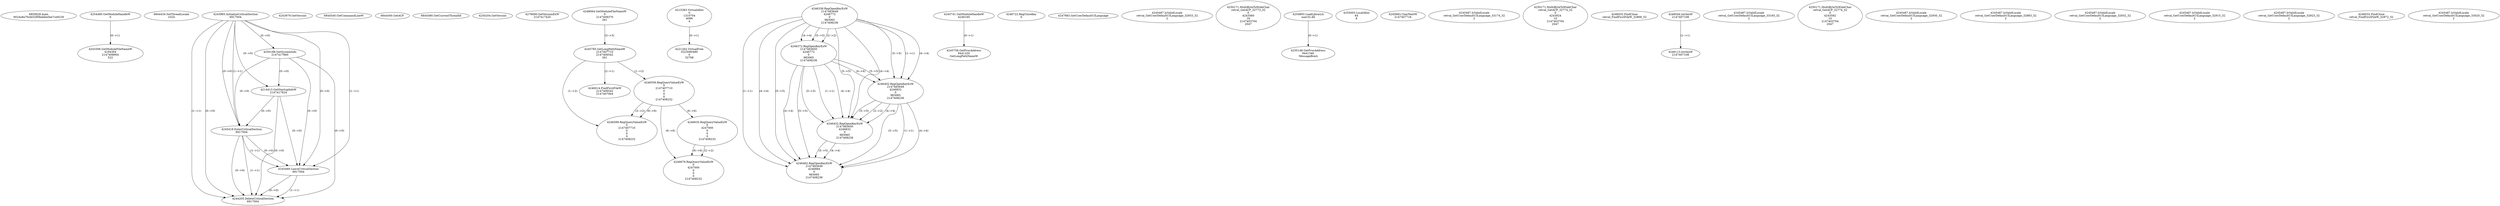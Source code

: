 // Global SCDG with merge call
digraph {
	0 [label="6850628.main
0024a8a7fcdd32f0fedebe0ee7ce9226"]
	1 [label="4254480.GetModuleHandleW
0"]
	2 [label="6844434.SetThreadLocale
1024"]
	3 [label="4243965.InitializeCriticalSection
6917004"]
	4 [label="4243979.GetVersion
"]
	5 [label="4250188.GetSystemInfo
2147417660"]
	3 -> 5 [label="(0-->0)"]
	6 [label="6844540.GetCommandLineW
"]
	7 [label="4214413.GetStartupInfoW
2147417624"]
	3 -> 7 [label="(0-->0)"]
	5 -> 7 [label="(0-->0)"]
	8 [label="6844560.GetACP
"]
	9 [label="6844580.GetCurrentThreadId
"]
	10 [label="4250204.GetVersion
"]
	11 [label="4276690.GetVersionExW
2147417420"]
	12 [label="4243306.GetModuleFileNameW
4194304
2147408904
522"]
	1 -> 12 [label="(0-->1)"]
	13 [label="4248064.GetModuleFileNameW
0
2147408370
261"]
	14 [label="4215383.VirtualAlloc
0
1310704
4096
4"]
	15 [label="4246338.RegOpenKeyExW
2147483649
4246772
0
983065
2147408236"]
	16 [label="4246372.RegOpenKeyExW
2147483650
4246772
0
983065
2147408236"]
	15 -> 16 [label="(2-->2)"]
	15 -> 16 [label="(4-->4)"]
	15 -> 16 [label="(5-->5)"]
	17 [label="4246402.RegOpenKeyExW
2147483649
4246832
0
983065
2147408236"]
	15 -> 17 [label="(1-->1)"]
	15 -> 17 [label="(4-->4)"]
	16 -> 17 [label="(4-->4)"]
	15 -> 17 [label="(5-->5)"]
	16 -> 17 [label="(5-->5)"]
	18 [label="4246432.RegOpenKeyExW
2147483650
4246832
0
983065
2147408236"]
	16 -> 18 [label="(1-->1)"]
	17 -> 18 [label="(2-->2)"]
	15 -> 18 [label="(4-->4)"]
	16 -> 18 [label="(4-->4)"]
	17 -> 18 [label="(4-->4)"]
	15 -> 18 [label="(5-->5)"]
	16 -> 18 [label="(5-->5)"]
	17 -> 18 [label="(5-->5)"]
	19 [label="4246462.RegOpenKeyExW
2147483649
4246884
0
983065
2147408236"]
	15 -> 19 [label="(1-->1)"]
	17 -> 19 [label="(1-->1)"]
	15 -> 19 [label="(4-->4)"]
	16 -> 19 [label="(4-->4)"]
	17 -> 19 [label="(4-->4)"]
	18 -> 19 [label="(4-->4)"]
	15 -> 19 [label="(5-->5)"]
	16 -> 19 [label="(5-->5)"]
	17 -> 19 [label="(5-->5)"]
	18 -> 19 [label="(5-->5)"]
	20 [label="4245741.GetModuleHandleW
4246160"]
	21 [label="4245758.GetProcAddress
9441320
GetLongPathNameW"]
	20 -> 21 [label="(0-->1)"]
	22 [label="4245785.GetLongPathNameW
2147407710
2147406542
261"]
	13 -> 22 [label="(3-->3)"]
	23 [label="4246556.RegQueryValueExW
0
2147407710
0
0
0
2147408232"]
	22 -> 23 [label="(1-->2)"]
	24 [label="4246635.RegQueryValueExW
0
4247000
0
0
0
2147408232"]
	23 -> 24 [label="(6-->6)"]
	25 [label="4246722.RegCloseKey
0"]
	26 [label="4247883.GetUserDefaultUILanguage
"]
	27 [label="4245418.EnterCriticalSection
6917004"]
	3 -> 27 [label="(1-->1)"]
	3 -> 27 [label="(0-->0)"]
	5 -> 27 [label="(0-->0)"]
	7 -> 27 [label="(0-->0)"]
	28 [label="4245469.LeaveCriticalSection
6917004"]
	3 -> 28 [label="(1-->1)"]
	27 -> 28 [label="(1-->1)"]
	3 -> 28 [label="(0-->0)"]
	5 -> 28 [label="(0-->0)"]
	7 -> 28 [label="(0-->0)"]
	27 -> 28 [label="(0-->0)"]
	29 [label="4245487.IsValidLocale
retval_GetUserDefaultUILanguage_32933_32
2"]
	30 [label="4250171.MultiByteToWideChar
retval_GetACP_32773_32
0
4243560
16
2147403704
2047"]
	31 [label="4254893.LoadLibraryA
user32.dll"]
	32 [label="4255003.LocalAlloc
64
8"]
	33 [label="4255148.GetProcAddress
9441340
MessageBoxA"]
	31 -> 33 [label="(0-->1)"]
	34 [label="4244205.DeleteCriticalSection
6917004"]
	3 -> 34 [label="(1-->1)"]
	27 -> 34 [label="(1-->1)"]
	28 -> 34 [label="(1-->1)"]
	3 -> 34 [label="(0-->0)"]
	5 -> 34 [label="(0-->0)"]
	7 -> 34 [label="(0-->0)"]
	27 -> 34 [label="(0-->0)"]
	28 -> 34 [label="(0-->0)"]
	35 [label="4221262.VirtualFree
3223060480
0
32768"]
	14 -> 35 [label="(0-->1)"]
	36 [label="4245683.CharNextW
2147407716"]
	37 [label="4246014.FindFirstFileW
2147406542
2147407064"]
	22 -> 37 [label="(2-->1)"]
	38 [label="4246599.RegQueryValueExW
0
2147407710
0
0
0
2147408232"]
	22 -> 38 [label="(1-->2)"]
	23 -> 38 [label="(2-->2)"]
	23 -> 38 [label="(6-->6)"]
	39 [label="4245487.IsValidLocale
retval_GetUserDefaultUILanguage_33174_32
2"]
	40 [label="4250171.MultiByteToWideChar
retval_GetACP_32774_32
0
4243924
10
2147403704
2047"]
	41 [label="4246032.FindClose
retval_FindFirstFileW_32868_32"]
	42 [label="4246044.lstrlenW
2147407108"]
	43 [label="4245487.IsValidLocale
retval_GetUserDefaultUILanguage_33165_32
2"]
	44 [label="4250171.MultiByteToWideChar
retval_GetACP_32774_32
0
4243592
10
2147403704
2047"]
	45 [label="4246676.RegQueryValueExW
0
4247000
0
0
0
2147408232"]
	24 -> 45 [label="(2-->2)"]
	23 -> 45 [label="(6-->6)"]
	24 -> 45 [label="(6-->6)"]
	46 [label="4245487.IsValidLocale
retval_GetUserDefaultUILanguage_32930_32
2"]
	47 [label="4245487.IsValidLocale
retval_GetUserDefaultUILanguage_32883_32
2"]
	48 [label="4245487.IsValidLocale
retval_GetUserDefaultUILanguage_32932_32
2"]
	49 [label="4245487.IsValidLocale
retval_GetUserDefaultUILanguage_32915_32
2"]
	50 [label="4245487.IsValidLocale
retval_GetUserDefaultUILanguage_32923_32
2"]
	51 [label="4246032.FindClose
retval_FindFirstFileW_32872_32"]
	52 [label="4246113.lstrlenW
2147407108"]
	42 -> 52 [label="(1-->1)"]
	53 [label="4245487.IsValidLocale
retval_GetUserDefaultUILanguage_33020_32
2"]
}
